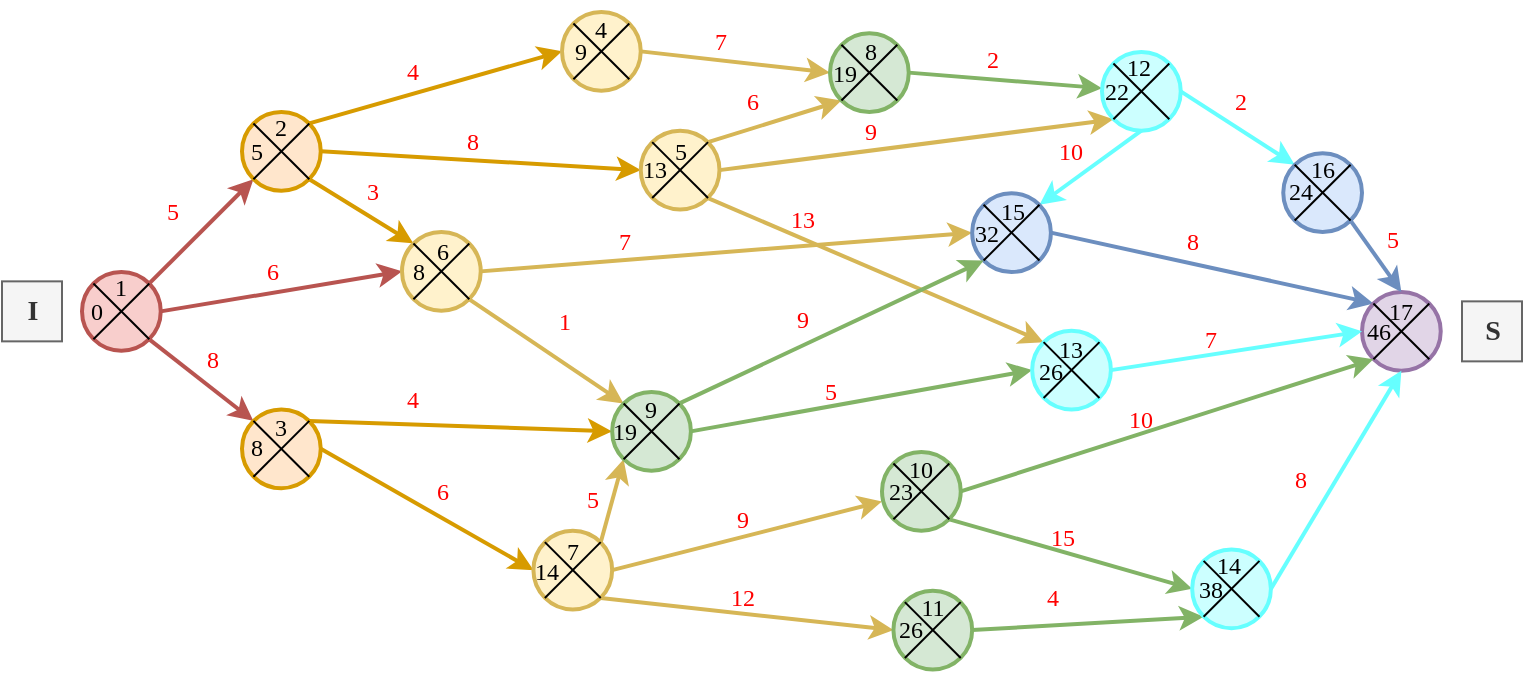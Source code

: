 <mxfile version="20.3.0" type="device"><diagram id="MQsIh-D7wLSRm_DwoyaF" name="Page-1"><mxGraphModel dx="981" dy="606" grid="1" gridSize="10" guides="1" tooltips="1" connect="1" arrows="1" fold="1" page="1" pageScale="1" pageWidth="827" pageHeight="1169" math="0" shadow="0"><root><mxCell id="0"/><mxCell id="1" parent="0"/><mxCell id="5SuxtGnyOHH9fEi8XAB7-5" style="rounded=0;orthogonalLoop=1;jettySize=auto;html=1;exitX=0.855;exitY=0.145;exitDx=0;exitDy=0;exitPerimeter=0;entryX=0.145;entryY=0.855;entryDx=0;entryDy=0;entryPerimeter=0;fontFamily=Times New Roman;strokeWidth=2;fillColor=#f8cecc;strokeColor=#b85450;fontSource=https%3A%2F%2Ffonts.googleapis.com%2Fcss%3Ffamily%3DTimes%2BNew%2BRoman;" parent="1" source="5SuxtGnyOHH9fEi8XAB7-1" target="5SuxtGnyOHH9fEi8XAB7-2" edge="1"><mxGeometry relative="1" as="geometry"/></mxCell><mxCell id="5SuxtGnyOHH9fEi8XAB7-6" style="edgeStyle=none;rounded=0;orthogonalLoop=1;jettySize=auto;html=1;exitX=0.855;exitY=0.855;exitDx=0;exitDy=0;exitPerimeter=0;entryX=0.145;entryY=0.145;entryDx=0;entryDy=0;entryPerimeter=0;strokeWidth=2;fontFamily=Times New Roman;fillColor=#f8cecc;strokeColor=#b85450;fontSource=https%3A%2F%2Ffonts.googleapis.com%2Fcss%3Ffamily%3DTimes%2BNew%2BRoman;" parent="1" source="5SuxtGnyOHH9fEi8XAB7-1" target="5SuxtGnyOHH9fEi8XAB7-3" edge="1"><mxGeometry relative="1" as="geometry"><mxPoint x="79.371" y="253.031" as="sourcePoint"/></mxGeometry></mxCell><mxCell id="5SuxtGnyOHH9fEi8XAB7-7" style="edgeStyle=none;rounded=0;orthogonalLoop=1;jettySize=auto;html=1;exitX=1;exitY=0.5;exitDx=0;exitDy=0;exitPerimeter=0;entryX=0;entryY=0.5;entryDx=0;entryDy=0;entryPerimeter=0;strokeWidth=2;fontFamily=Times New Roman;fillColor=#f8cecc;strokeColor=#b85450;fontSource=https%3A%2F%2Ffonts.googleapis.com%2Fcss%3Ffamily%3DTimes%2BNew%2BRoman;" parent="1" source="5SuxtGnyOHH9fEi8XAB7-1" target="5SuxtGnyOHH9fEi8XAB7-4" edge="1"><mxGeometry relative="1" as="geometry"/></mxCell><mxCell id="5SuxtGnyOHH9fEi8XAB7-1" value="" style="verticalLabelPosition=middle;verticalAlign=middle;html=1;shape=mxgraph.flowchart.on-page_reference;fontFamily=Times New Roman;strokeWidth=2;labelPosition=center;align=center;fillColor=#f8cecc;strokeColor=#b85450;fontSource=https%3A%2F%2Ffonts.googleapis.com%2Fcss%3Ffamily%3DTimes%2BNew%2BRoman;" parent="1" vertex="1"><mxGeometry x="40" y="200" width="39.37" height="39.37" as="geometry"/></mxCell><mxCell id="5SuxtGnyOHH9fEi8XAB7-8" style="edgeStyle=none;rounded=0;orthogonalLoop=1;jettySize=auto;html=1;exitX=0.855;exitY=0.855;exitDx=0;exitDy=0;exitPerimeter=0;entryX=0.145;entryY=0.145;entryDx=0;entryDy=0;entryPerimeter=0;strokeWidth=2;fontFamily=Times New Roman;fillColor=#ffe6cc;strokeColor=#d79b00;fontSource=https%3A%2F%2Ffonts.googleapis.com%2Fcss%3Ffamily%3DTimes%2BNew%2BRoman;" parent="1" source="5SuxtGnyOHH9fEi8XAB7-2" target="5SuxtGnyOHH9fEi8XAB7-4" edge="1"><mxGeometry relative="1" as="geometry"/></mxCell><mxCell id="5SuxtGnyOHH9fEi8XAB7-10" style="edgeStyle=none;rounded=0;orthogonalLoop=1;jettySize=auto;html=1;exitX=0.855;exitY=0.145;exitDx=0;exitDy=0;exitPerimeter=0;entryX=0;entryY=0.5;entryDx=0;entryDy=0;entryPerimeter=0;strokeWidth=2;fontFamily=Times New Roman;fillColor=#ffe6cc;strokeColor=#d79b00;fontSource=https%3A%2F%2Ffonts.googleapis.com%2Fcss%3Ffamily%3DTimes%2BNew%2BRoman;" parent="1" source="5SuxtGnyOHH9fEi8XAB7-2" target="5SuxtGnyOHH9fEi8XAB7-9" edge="1"><mxGeometry relative="1" as="geometry"/></mxCell><mxCell id="5SuxtGnyOHH9fEi8XAB7-12" style="edgeStyle=none;rounded=0;orthogonalLoop=1;jettySize=auto;html=1;exitX=1;exitY=0.5;exitDx=0;exitDy=0;exitPerimeter=0;entryX=0;entryY=0.5;entryDx=0;entryDy=0;entryPerimeter=0;strokeWidth=2;fontFamily=Times New Roman;fillColor=#ffe6cc;strokeColor=#d79b00;fontSource=https%3A%2F%2Ffonts.googleapis.com%2Fcss%3Ffamily%3DTimes%2BNew%2BRoman;" parent="1" source="5SuxtGnyOHH9fEi8XAB7-2" target="5SuxtGnyOHH9fEi8XAB7-11" edge="1"><mxGeometry relative="1" as="geometry"/></mxCell><mxCell id="5SuxtGnyOHH9fEi8XAB7-2" value="" style="verticalLabelPosition=middle;verticalAlign=middle;html=1;shape=mxgraph.flowchart.on-page_reference;fontFamily=Times New Roman;strokeWidth=2;labelPosition=center;align=center;fillColor=#ffe6cc;strokeColor=#d79b00;fontSource=https%3A%2F%2Ffonts.googleapis.com%2Fcss%3Ffamily%3DTimes%2BNew%2BRoman;" parent="1" vertex="1"><mxGeometry x="120" y="120" width="39.37" height="39.37" as="geometry"/></mxCell><mxCell id="5SuxtGnyOHH9fEi8XAB7-29" style="edgeStyle=none;rounded=0;orthogonalLoop=1;jettySize=auto;html=1;exitX=1;exitY=0.5;exitDx=0;exitDy=0;exitPerimeter=0;entryX=0;entryY=0.5;entryDx=0;entryDy=0;entryPerimeter=0;strokeWidth=2;fontFamily=Times New Roman;fillColor=#ffe6cc;strokeColor=#d79b00;fontSource=https%3A%2F%2Ffonts.googleapis.com%2Fcss%3Ffamily%3DTimes%2BNew%2BRoman;" parent="1" source="5SuxtGnyOHH9fEi8XAB7-3" target="5SuxtGnyOHH9fEi8XAB7-28" edge="1"><mxGeometry relative="1" as="geometry"/></mxCell><mxCell id="5SuxtGnyOHH9fEi8XAB7-32" style="edgeStyle=none;rounded=0;orthogonalLoop=1;jettySize=auto;html=1;exitX=0.855;exitY=0.145;exitDx=0;exitDy=0;exitPerimeter=0;entryX=0;entryY=0.5;entryDx=0;entryDy=0;entryPerimeter=0;strokeWidth=2;fontFamily=Times New Roman;fillColor=#ffe6cc;strokeColor=#d79b00;fontSource=https%3A%2F%2Ffonts.googleapis.com%2Fcss%3Ffamily%3DTimes%2BNew%2BRoman;" parent="1" source="5SuxtGnyOHH9fEi8XAB7-3" target="5SuxtGnyOHH9fEi8XAB7-31" edge="1"><mxGeometry relative="1" as="geometry"/></mxCell><mxCell id="5SuxtGnyOHH9fEi8XAB7-3" value="" style="verticalLabelPosition=middle;verticalAlign=middle;html=1;shape=mxgraph.flowchart.on-page_reference;fontFamily=Times New Roman;strokeWidth=2;labelPosition=center;align=center;fillColor=#ffe6cc;strokeColor=#d79b00;fontSource=https%3A%2F%2Ffonts.googleapis.com%2Fcss%3Ffamily%3DTimes%2BNew%2BRoman;" parent="1" vertex="1"><mxGeometry x="120" y="268.74" width="39.37" height="39.37" as="geometry"/></mxCell><mxCell id="5SuxtGnyOHH9fEi8XAB7-21" style="edgeStyle=none;rounded=0;orthogonalLoop=1;jettySize=auto;html=1;exitX=1;exitY=0.5;exitDx=0;exitDy=0;exitPerimeter=0;entryX=0;entryY=0.5;entryDx=0;entryDy=0;entryPerimeter=0;strokeWidth=2;fontFamily=Times New Roman;fillColor=#fff2cc;strokeColor=#d6b656;fontSource=https%3A%2F%2Ffonts.googleapis.com%2Fcss%3Ffamily%3DTimes%2BNew%2BRoman;" parent="1" source="5SuxtGnyOHH9fEi8XAB7-4" target="5SuxtGnyOHH9fEi8XAB7-20" edge="1"><mxGeometry relative="1" as="geometry"/></mxCell><mxCell id="5SuxtGnyOHH9fEi8XAB7-44" style="edgeStyle=none;rounded=0;orthogonalLoop=1;jettySize=auto;html=1;exitX=0.855;exitY=0.855;exitDx=0;exitDy=0;exitPerimeter=0;entryX=0.145;entryY=0.145;entryDx=0;entryDy=0;entryPerimeter=0;strokeWidth=2;fontFamily=Times New Roman;fillColor=#fff2cc;strokeColor=#d6b656;fontSource=https%3A%2F%2Ffonts.googleapis.com%2Fcss%3Ffamily%3DTimes%2BNew%2BRoman;" parent="1" source="5SuxtGnyOHH9fEi8XAB7-4" target="5SuxtGnyOHH9fEi8XAB7-31" edge="1"><mxGeometry relative="1" as="geometry"/></mxCell><mxCell id="5SuxtGnyOHH9fEi8XAB7-4" value="" style="verticalLabelPosition=middle;verticalAlign=middle;html=1;shape=mxgraph.flowchart.on-page_reference;fontFamily=Times New Roman;strokeWidth=2;labelPosition=center;align=center;fillColor=#fff2cc;strokeColor=#d6b656;fontSource=https%3A%2F%2Ffonts.googleapis.com%2Fcss%3Ffamily%3DTimes%2BNew%2BRoman;" parent="1" vertex="1"><mxGeometry x="200" y="180" width="39.37" height="39.37" as="geometry"/></mxCell><mxCell id="5SuxtGnyOHH9fEi8XAB7-14" style="edgeStyle=none;rounded=0;orthogonalLoop=1;jettySize=auto;html=1;exitX=1;exitY=0.5;exitDx=0;exitDy=0;exitPerimeter=0;entryX=0;entryY=0.5;entryDx=0;entryDy=0;entryPerimeter=0;strokeWidth=2;fontFamily=Times New Roman;fillColor=#fff2cc;strokeColor=#d6b656;fontSource=https%3A%2F%2Ffonts.googleapis.com%2Fcss%3Ffamily%3DTimes%2BNew%2BRoman;" parent="1" source="5SuxtGnyOHH9fEi8XAB7-9" target="5SuxtGnyOHH9fEi8XAB7-13" edge="1"><mxGeometry relative="1" as="geometry"/></mxCell><mxCell id="5SuxtGnyOHH9fEi8XAB7-9" value="" style="verticalLabelPosition=middle;verticalAlign=middle;html=1;shape=mxgraph.flowchart.on-page_reference;fontFamily=Times New Roman;strokeWidth=2;labelPosition=center;align=center;fillColor=#fff2cc;strokeColor=#d6b656;fontSource=https%3A%2F%2Ffonts.googleapis.com%2Fcss%3Ffamily%3DTimes%2BNew%2BRoman;" parent="1" vertex="1"><mxGeometry x="280" y="70" width="39.37" height="39.37" as="geometry"/></mxCell><mxCell id="5SuxtGnyOHH9fEi8XAB7-16" style="edgeStyle=none;rounded=0;orthogonalLoop=1;jettySize=auto;html=1;exitX=0.855;exitY=0.145;exitDx=0;exitDy=0;exitPerimeter=0;entryX=0.145;entryY=0.855;entryDx=0;entryDy=0;entryPerimeter=0;strokeWidth=2;fontFamily=Times New Roman;fillColor=#fff2cc;strokeColor=#d6b656;fontSource=https%3A%2F%2Ffonts.googleapis.com%2Fcss%3Ffamily%3DTimes%2BNew%2BRoman;" parent="1" source="5SuxtGnyOHH9fEi8XAB7-11" target="5SuxtGnyOHH9fEi8XAB7-13" edge="1"><mxGeometry relative="1" as="geometry"/></mxCell><mxCell id="5SuxtGnyOHH9fEi8XAB7-19" style="edgeStyle=none;rounded=0;orthogonalLoop=1;jettySize=auto;html=1;exitX=1;exitY=0.5;exitDx=0;exitDy=0;exitPerimeter=0;entryX=0.145;entryY=0.855;entryDx=0;entryDy=0;entryPerimeter=0;strokeWidth=2;fontFamily=Times New Roman;fillColor=#fff2cc;strokeColor=#d6b656;fontSource=https%3A%2F%2Ffonts.googleapis.com%2Fcss%3Ffamily%3DTimes%2BNew%2BRoman;" parent="1" source="5SuxtGnyOHH9fEi8XAB7-11" target="5SuxtGnyOHH9fEi8XAB7-17" edge="1"><mxGeometry relative="1" as="geometry"/></mxCell><mxCell id="5SuxtGnyOHH9fEi8XAB7-49" style="edgeStyle=none;rounded=0;orthogonalLoop=1;jettySize=auto;html=1;exitX=0.855;exitY=0.855;exitDx=0;exitDy=0;exitPerimeter=0;entryX=0.145;entryY=0.145;entryDx=0;entryDy=0;entryPerimeter=0;strokeWidth=2;fontFamily=Times New Roman;fillColor=#fff2cc;strokeColor=#d6b656;fontSource=https%3A%2F%2Ffonts.googleapis.com%2Fcss%3Ffamily%3DTimes%2BNew%2BRoman;" parent="1" source="5SuxtGnyOHH9fEi8XAB7-11" target="5SuxtGnyOHH9fEi8XAB7-46" edge="1"><mxGeometry relative="1" as="geometry"/></mxCell><mxCell id="5SuxtGnyOHH9fEi8XAB7-11" value="" style="verticalLabelPosition=middle;verticalAlign=middle;html=1;shape=mxgraph.flowchart.on-page_reference;fontFamily=Times New Roman;strokeWidth=2;labelPosition=center;align=center;fillColor=#fff2cc;strokeColor=#d6b656;fontSource=https%3A%2F%2Ffonts.googleapis.com%2Fcss%3Ffamily%3DTimes%2BNew%2BRoman;" parent="1" vertex="1"><mxGeometry x="319.37" y="129.37" width="39.37" height="39.37" as="geometry"/></mxCell><mxCell id="5SuxtGnyOHH9fEi8XAB7-18" style="edgeStyle=none;rounded=0;orthogonalLoop=1;jettySize=auto;html=1;exitX=1;exitY=0.5;exitDx=0;exitDy=0;exitPerimeter=0;strokeWidth=2;fontFamily=Times New Roman;fillColor=#d5e8d4;strokeColor=#82b366;fontSource=https%3A%2F%2Ffonts.googleapis.com%2Fcss%3Ffamily%3DTimes%2BNew%2BRoman;" parent="1" source="5SuxtGnyOHH9fEi8XAB7-13" target="5SuxtGnyOHH9fEi8XAB7-17" edge="1"><mxGeometry relative="1" as="geometry"/></mxCell><mxCell id="5SuxtGnyOHH9fEi8XAB7-13" value="" style="verticalLabelPosition=middle;verticalAlign=middle;html=1;shape=mxgraph.flowchart.on-page_reference;fontFamily=Times New Roman;strokeWidth=2;labelPosition=center;align=center;fillColor=#d5e8d4;strokeColor=#82b366;fontSource=https%3A%2F%2Ffonts.googleapis.com%2Fcss%3Ffamily%3DTimes%2BNew%2BRoman;" parent="1" vertex="1"><mxGeometry x="414" y="80.63" width="39.37" height="39.37" as="geometry"/></mxCell><mxCell id="5SuxtGnyOHH9fEi8XAB7-23" style="edgeStyle=none;rounded=0;orthogonalLoop=1;jettySize=auto;html=1;exitX=0.5;exitY=1;exitDx=0;exitDy=0;exitPerimeter=0;entryX=0.855;entryY=0.145;entryDx=0;entryDy=0;entryPerimeter=0;strokeWidth=2;fontFamily=Times New Roman;strokeColor=#66FFFF;fontSource=https%3A%2F%2Ffonts.googleapis.com%2Fcss%3Ffamily%3DTimes%2BNew%2BRoman;" parent="1" source="5SuxtGnyOHH9fEi8XAB7-17" target="5SuxtGnyOHH9fEi8XAB7-20" edge="1"><mxGeometry relative="1" as="geometry"/></mxCell><mxCell id="5SuxtGnyOHH9fEi8XAB7-26" style="edgeStyle=none;rounded=0;orthogonalLoop=1;jettySize=auto;html=1;exitX=1;exitY=0.5;exitDx=0;exitDy=0;exitPerimeter=0;entryX=0.145;entryY=0.145;entryDx=0;entryDy=0;entryPerimeter=0;strokeWidth=2;fontFamily=Times New Roman;strokeColor=#66FFFF;fontSource=https%3A%2F%2Ffonts.googleapis.com%2Fcss%3Ffamily%3DTimes%2BNew%2BRoman;" parent="1" source="5SuxtGnyOHH9fEi8XAB7-17" target="5SuxtGnyOHH9fEi8XAB7-25" edge="1"><mxGeometry relative="1" as="geometry"/></mxCell><mxCell id="5SuxtGnyOHH9fEi8XAB7-17" value="" style="verticalLabelPosition=middle;verticalAlign=middle;html=1;shape=mxgraph.flowchart.on-page_reference;fontFamily=Times New Roman;strokeWidth=2;labelPosition=center;align=center;fillColor=#CCFFFF;strokeColor=#66FFFF;fontSource=https%3A%2F%2Ffonts.googleapis.com%2Fcss%3Ffamily%3DTimes%2BNew%2BRoman;" parent="1" vertex="1"><mxGeometry x="550" y="90" width="39.37" height="39.37" as="geometry"/></mxCell><mxCell id="5SuxtGnyOHH9fEi8XAB7-24" style="edgeStyle=none;rounded=0;orthogonalLoop=1;jettySize=auto;html=1;exitX=1;exitY=0.5;exitDx=0;exitDy=0;exitPerimeter=0;entryX=0.145;entryY=0.145;entryDx=0;entryDy=0;entryPerimeter=0;strokeWidth=2;fontFamily=Times New Roman;fillColor=#dae8fc;strokeColor=#6c8ebf;fontSource=https%3A%2F%2Ffonts.googleapis.com%2Fcss%3Ffamily%3DTimes%2BNew%2BRoman;" parent="1" source="5SuxtGnyOHH9fEi8XAB7-20" target="5SuxtGnyOHH9fEi8XAB7-22" edge="1"><mxGeometry relative="1" as="geometry"/></mxCell><mxCell id="5SuxtGnyOHH9fEi8XAB7-20" value="" style="verticalLabelPosition=middle;verticalAlign=middle;html=1;shape=mxgraph.flowchart.on-page_reference;fontFamily=Times New Roman;strokeWidth=2;labelPosition=center;align=center;fillColor=#dae8fc;strokeColor=#6c8ebf;fontSource=https%3A%2F%2Ffonts.googleapis.com%2Fcss%3Ffamily%3DTimes%2BNew%2BRoman;" parent="1" vertex="1"><mxGeometry x="485.08" y="160.63" width="39.37" height="39.37" as="geometry"/></mxCell><mxCell id="5SuxtGnyOHH9fEi8XAB7-22" value="" style="verticalLabelPosition=middle;verticalAlign=middle;html=1;shape=mxgraph.flowchart.on-page_reference;fontFamily=Times New Roman;strokeWidth=2;labelPosition=center;align=center;fillColor=#e1d5e7;strokeColor=#9673a6;fontSource=https%3A%2F%2Ffonts.googleapis.com%2Fcss%3Ffamily%3DTimes%2BNew%2BRoman;" parent="1" vertex="1"><mxGeometry x="680" y="210" width="39.37" height="39.37" as="geometry"/></mxCell><mxCell id="5SuxtGnyOHH9fEi8XAB7-27" style="edgeStyle=none;rounded=0;orthogonalLoop=1;jettySize=auto;html=1;entryX=0.5;entryY=0;entryDx=0;entryDy=0;entryPerimeter=0;strokeWidth=2;fontFamily=Times New Roman;exitX=0.855;exitY=0.855;exitDx=0;exitDy=0;exitPerimeter=0;fillColor=#dae8fc;strokeColor=#6c8ebf;fontSource=https%3A%2F%2Ffonts.googleapis.com%2Fcss%3Ffamily%3DTimes%2BNew%2BRoman;" parent="1" source="5SuxtGnyOHH9fEi8XAB7-25" target="5SuxtGnyOHH9fEi8XAB7-22" edge="1"><mxGeometry relative="1" as="geometry"><mxPoint x="650" y="170" as="sourcePoint"/></mxGeometry></mxCell><mxCell id="5SuxtGnyOHH9fEi8XAB7-25" value="" style="verticalLabelPosition=middle;verticalAlign=middle;html=1;shape=mxgraph.flowchart.on-page_reference;fontFamily=Times New Roman;strokeWidth=2;labelPosition=center;align=center;fillColor=#dae8fc;strokeColor=#6c8ebf;fontSource=https%3A%2F%2Ffonts.googleapis.com%2Fcss%3Ffamily%3DTimes%2BNew%2BRoman;" parent="1" vertex="1"><mxGeometry x="640.63" y="140.63" width="39.37" height="39.37" as="geometry"/></mxCell><mxCell id="5SuxtGnyOHH9fEi8XAB7-35" style="edgeStyle=none;rounded=0;orthogonalLoop=1;jettySize=auto;html=1;exitX=0.855;exitY=0.145;exitDx=0;exitDy=0;exitPerimeter=0;entryX=0.145;entryY=0.855;entryDx=0;entryDy=0;entryPerimeter=0;strokeWidth=2;fontFamily=Times New Roman;fillColor=#fff2cc;strokeColor=#d6b656;fontSource=https%3A%2F%2Ffonts.googleapis.com%2Fcss%3Ffamily%3DTimes%2BNew%2BRoman;" parent="1" source="5SuxtGnyOHH9fEi8XAB7-28" target="5SuxtGnyOHH9fEi8XAB7-31" edge="1"><mxGeometry relative="1" as="geometry"/></mxCell><mxCell id="5SuxtGnyOHH9fEi8XAB7-36" style="edgeStyle=none;rounded=0;orthogonalLoop=1;jettySize=auto;html=1;exitX=1;exitY=0.5;exitDx=0;exitDy=0;exitPerimeter=0;strokeWidth=2;fontFamily=Times New Roman;fillColor=#fff2cc;strokeColor=#d6b656;fontSource=https%3A%2F%2Ffonts.googleapis.com%2Fcss%3Ffamily%3DTimes%2BNew%2BRoman;" parent="1" source="5SuxtGnyOHH9fEi8XAB7-28" target="5SuxtGnyOHH9fEi8XAB7-33" edge="1"><mxGeometry relative="1" as="geometry"/></mxCell><mxCell id="5SuxtGnyOHH9fEi8XAB7-37" style="edgeStyle=none;rounded=0;orthogonalLoop=1;jettySize=auto;html=1;exitX=0.855;exitY=0.855;exitDx=0;exitDy=0;exitPerimeter=0;entryX=0;entryY=0.5;entryDx=0;entryDy=0;entryPerimeter=0;strokeWidth=2;fontFamily=Times New Roman;fillColor=#fff2cc;strokeColor=#d6b656;fontSource=https%3A%2F%2Ffonts.googleapis.com%2Fcss%3Ffamily%3DTimes%2BNew%2BRoman;" parent="1" source="5SuxtGnyOHH9fEi8XAB7-28" target="5SuxtGnyOHH9fEi8XAB7-34" edge="1"><mxGeometry relative="1" as="geometry"/></mxCell><mxCell id="5SuxtGnyOHH9fEi8XAB7-28" value="" style="verticalLabelPosition=middle;verticalAlign=middle;html=1;shape=mxgraph.flowchart.on-page_reference;fontFamily=Times New Roman;strokeWidth=2;labelPosition=center;align=center;fillColor=#fff2cc;strokeColor=#d6b656;fontSource=https%3A%2F%2Ffonts.googleapis.com%2Fcss%3Ffamily%3DTimes%2BNew%2BRoman;" parent="1" vertex="1"><mxGeometry x="265.71" y="329.37" width="39.37" height="39.37" as="geometry"/></mxCell><mxCell id="5SuxtGnyOHH9fEi8XAB7-43" style="edgeStyle=none;rounded=0;orthogonalLoop=1;jettySize=auto;html=1;exitX=0.855;exitY=0.145;exitDx=0;exitDy=0;exitPerimeter=0;entryX=0.145;entryY=0.855;entryDx=0;entryDy=0;entryPerimeter=0;strokeWidth=2;fontFamily=Times New Roman;fillColor=#d5e8d4;strokeColor=#82b366;fontSource=https%3A%2F%2Ffonts.googleapis.com%2Fcss%3Ffamily%3DTimes%2BNew%2BRoman;" parent="1" source="5SuxtGnyOHH9fEi8XAB7-31" target="5SuxtGnyOHH9fEi8XAB7-20" edge="1"><mxGeometry relative="1" as="geometry"/></mxCell><mxCell id="5SuxtGnyOHH9fEi8XAB7-47" style="edgeStyle=none;rounded=0;orthogonalLoop=1;jettySize=auto;html=1;exitX=1;exitY=0.5;exitDx=0;exitDy=0;exitPerimeter=0;entryX=0;entryY=0.5;entryDx=0;entryDy=0;entryPerimeter=0;strokeWidth=2;fontFamily=Times New Roman;fillColor=#d5e8d4;strokeColor=#82b366;fontSource=https%3A%2F%2Ffonts.googleapis.com%2Fcss%3Ffamily%3DTimes%2BNew%2BRoman;" parent="1" source="5SuxtGnyOHH9fEi8XAB7-31" target="5SuxtGnyOHH9fEi8XAB7-46" edge="1"><mxGeometry relative="1" as="geometry"/></mxCell><mxCell id="5SuxtGnyOHH9fEi8XAB7-31" value="" style="verticalLabelPosition=middle;verticalAlign=middle;html=1;shape=mxgraph.flowchart.on-page_reference;fontFamily=Times New Roman;strokeWidth=2;labelPosition=center;align=center;fillColor=#d5e8d4;strokeColor=#82b366;fontSource=https%3A%2F%2Ffonts.googleapis.com%2Fcss%3Ffamily%3DTimes%2BNew%2BRoman;" parent="1" vertex="1"><mxGeometry x="305.08" y="260" width="39.37" height="39.37" as="geometry"/></mxCell><mxCell id="5SuxtGnyOHH9fEi8XAB7-40" style="edgeStyle=none;rounded=0;orthogonalLoop=1;jettySize=auto;html=1;exitX=0.855;exitY=0.855;exitDx=0;exitDy=0;exitPerimeter=0;entryX=0;entryY=0.5;entryDx=0;entryDy=0;entryPerimeter=0;strokeWidth=2;fontFamily=Times New Roman;fillColor=#d5e8d4;strokeColor=#82b366;fontSource=https%3A%2F%2Ffonts.googleapis.com%2Fcss%3Ffamily%3DTimes%2BNew%2BRoman;" parent="1" source="5SuxtGnyOHH9fEi8XAB7-33" target="5SuxtGnyOHH9fEi8XAB7-38" edge="1"><mxGeometry relative="1" as="geometry"/></mxCell><mxCell id="5SuxtGnyOHH9fEi8XAB7-42" style="edgeStyle=none;rounded=0;orthogonalLoop=1;jettySize=auto;html=1;exitX=1;exitY=0.5;exitDx=0;exitDy=0;exitPerimeter=0;entryX=0.145;entryY=0.855;entryDx=0;entryDy=0;entryPerimeter=0;strokeWidth=2;fontFamily=Times New Roman;fillColor=#d5e8d4;strokeColor=#82b366;fontSource=https%3A%2F%2Ffonts.googleapis.com%2Fcss%3Ffamily%3DTimes%2BNew%2BRoman;" parent="1" source="5SuxtGnyOHH9fEi8XAB7-33" target="5SuxtGnyOHH9fEi8XAB7-22" edge="1"><mxGeometry relative="1" as="geometry"><mxPoint x="691.419" y="263.031" as="targetPoint"/></mxGeometry></mxCell><mxCell id="5SuxtGnyOHH9fEi8XAB7-33" value="" style="verticalLabelPosition=middle;verticalAlign=middle;html=1;shape=mxgraph.flowchart.on-page_reference;fontFamily=Times New Roman;strokeWidth=2;labelPosition=center;align=center;fillColor=#d5e8d4;strokeColor=#82b366;fontSource=https%3A%2F%2Ffonts.googleapis.com%2Fcss%3Ffamily%3DTimes%2BNew%2BRoman;" parent="1" vertex="1"><mxGeometry x="440" y="290" width="39.37" height="39.37" as="geometry"/></mxCell><mxCell id="5SuxtGnyOHH9fEi8XAB7-39" style="edgeStyle=none;rounded=0;orthogonalLoop=1;jettySize=auto;html=1;exitX=1;exitY=0.5;exitDx=0;exitDy=0;exitPerimeter=0;entryX=0.145;entryY=0.855;entryDx=0;entryDy=0;entryPerimeter=0;strokeWidth=2;fontFamily=Times New Roman;fillColor=#d5e8d4;strokeColor=#82b366;fontSource=https%3A%2F%2Ffonts.googleapis.com%2Fcss%3Ffamily%3DTimes%2BNew%2BRoman;" parent="1" source="5SuxtGnyOHH9fEi8XAB7-34" target="5SuxtGnyOHH9fEi8XAB7-38" edge="1"><mxGeometry relative="1" as="geometry"/></mxCell><mxCell id="5SuxtGnyOHH9fEi8XAB7-34" value="" style="verticalLabelPosition=middle;verticalAlign=middle;html=1;shape=mxgraph.flowchart.on-page_reference;fontFamily=Times New Roman;strokeWidth=2;labelPosition=center;align=center;fillColor=#d5e8d4;strokeColor=#82b366;fontSource=https%3A%2F%2Ffonts.googleapis.com%2Fcss%3Ffamily%3DTimes%2BNew%2BRoman;" parent="1" vertex="1"><mxGeometry x="445.71" y="359.37" width="39.37" height="39.37" as="geometry"/></mxCell><mxCell id="5SuxtGnyOHH9fEi8XAB7-41" style="edgeStyle=none;rounded=0;orthogonalLoop=1;jettySize=auto;html=1;exitX=1;exitY=0.5;exitDx=0;exitDy=0;exitPerimeter=0;entryX=0.5;entryY=1;entryDx=0;entryDy=0;entryPerimeter=0;strokeWidth=2;fontFamily=Times New Roman;strokeColor=#66FFFF;fontSource=https%3A%2F%2Ffonts.googleapis.com%2Fcss%3Ffamily%3DTimes%2BNew%2BRoman;" parent="1" source="5SuxtGnyOHH9fEi8XAB7-38" target="5SuxtGnyOHH9fEi8XAB7-22" edge="1"><mxGeometry relative="1" as="geometry"><mxPoint x="705.395" y="268.74" as="targetPoint"/></mxGeometry></mxCell><mxCell id="5SuxtGnyOHH9fEi8XAB7-38" value="" style="verticalLabelPosition=middle;verticalAlign=middle;html=1;shape=mxgraph.flowchart.on-page_reference;fontFamily=Times New Roman;strokeWidth=2;labelPosition=center;align=center;fillColor=#CCFFFF;strokeColor=#66FFFF;fontSource=https%3A%2F%2Ffonts.googleapis.com%2Fcss%3Ffamily%3DTimes%2BNew%2BRoman;" parent="1" vertex="1"><mxGeometry x="595.08" y="338.74" width="39.37" height="39.37" as="geometry"/></mxCell><mxCell id="5SuxtGnyOHH9fEi8XAB7-48" style="edgeStyle=none;rounded=0;orthogonalLoop=1;jettySize=auto;html=1;exitX=1;exitY=0.5;exitDx=0;exitDy=0;exitPerimeter=0;entryX=0;entryY=0.5;entryDx=0;entryDy=0;entryPerimeter=0;strokeWidth=2;fontFamily=Times New Roman;strokeColor=#66FFFF;fontSource=https%3A%2F%2Ffonts.googleapis.com%2Fcss%3Ffamily%3DTimes%2BNew%2BRoman;" parent="1" source="5SuxtGnyOHH9fEi8XAB7-46" target="5SuxtGnyOHH9fEi8XAB7-22" edge="1"><mxGeometry relative="1" as="geometry"/></mxCell><mxCell id="5SuxtGnyOHH9fEi8XAB7-46" value="" style="verticalLabelPosition=middle;verticalAlign=middle;html=1;shape=mxgraph.flowchart.on-page_reference;fontFamily=Times New Roman;strokeWidth=2;labelPosition=center;align=center;fillColor=#CCFFFF;strokeColor=#66FFFF;fontSource=https%3A%2F%2Ffonts.googleapis.com%2Fcss%3Ffamily%3DTimes%2BNew%2BRoman;" parent="1" vertex="1"><mxGeometry x="515.08" y="229.37" width="39.37" height="39.37" as="geometry"/></mxCell><mxCell id="ZdY3px1G-lkqcd75GAGL-1" value="I" style="text;html=1;align=center;verticalAlign=middle;resizable=0;points=[];autosize=1;strokeColor=#666666;fillColor=#f5f5f5;fontSize=14;fontFamily=Times New Roman;fontStyle=1;fontColor=#333333;fontSource=https%3A%2F%2Ffonts.googleapis.com%2Fcss%3Ffamily%3DTimes%2BNew%2BRoman;" parent="1" vertex="1"><mxGeometry y="204.68" width="30" height="30" as="geometry"/></mxCell><mxCell id="ZdY3px1G-lkqcd75GAGL-3" value="S" style="text;html=1;align=center;verticalAlign=middle;resizable=0;points=[];autosize=1;fontSize=14;fontFamily=Times New Roman;fontStyle=1;fontSource=https%3A%2F%2Ffonts.googleapis.com%2Fcss%3Ffamily%3DTimes%2BNew%2BRoman;fillColor=#f5f5f5;fontColor=#333333;strokeColor=#666666;" parent="1" vertex="1"><mxGeometry x="730" y="214.68" width="30" height="30" as="geometry"/></mxCell><mxCell id="fQNNJw4snZWG0NeG726C-1" value="5" style="text;html=1;align=center;verticalAlign=middle;resizable=0;points=[];autosize=1;strokeColor=none;fillColor=none;fontFamily=Times New Roman;fontColor=#FF0000;fontSource=https%3A%2F%2Ffonts.googleapis.com%2Fcss%3Ffamily%3DTimes%2BNew%2BRoman;" parent="1" vertex="1"><mxGeometry x="70" y="155" width="30" height="30" as="geometry"/></mxCell><mxCell id="fQNNJw4snZWG0NeG726C-2" value="6" style="text;html=1;align=center;verticalAlign=middle;resizable=0;points=[];autosize=1;strokeColor=none;fillColor=none;fontFamily=Times New Roman;fontColor=#FF0000;fontSource=https%3A%2F%2Ffonts.googleapis.com%2Fcss%3Ffamily%3DTimes%2BNew%2BRoman;" parent="1" vertex="1"><mxGeometry x="120" y="185" width="30" height="30" as="geometry"/></mxCell><mxCell id="fQNNJw4snZWG0NeG726C-3" value="8" style="text;html=1;align=center;verticalAlign=middle;resizable=0;points=[];autosize=1;strokeColor=none;fillColor=none;fontFamily=Times New Roman;fontColor=#FF0000;fontSource=https%3A%2F%2Ffonts.googleapis.com%2Fcss%3Ffamily%3DTimes%2BNew%2BRoman;" parent="1" vertex="1"><mxGeometry x="90" y="229.37" width="30" height="30" as="geometry"/></mxCell><mxCell id="fQNNJw4snZWG0NeG726C-4" value="3" style="text;html=1;align=center;verticalAlign=middle;resizable=0;points=[];autosize=1;strokeColor=none;fillColor=none;fontFamily=Times New Roman;fontColor=#FF0000;fontSource=https%3A%2F%2Ffonts.googleapis.com%2Fcss%3Ffamily%3DTimes%2BNew%2BRoman;" parent="1" vertex="1"><mxGeometry x="170" y="145.31" width="30" height="30" as="geometry"/></mxCell><mxCell id="fQNNJw4snZWG0NeG726C-5" value="8" style="text;html=1;align=center;verticalAlign=middle;resizable=0;points=[];autosize=1;strokeColor=none;fillColor=none;fontFamily=Times New Roman;fontColor=#FF0000;fontSource=https%3A%2F%2Ffonts.googleapis.com%2Fcss%3Ffamily%3DTimes%2BNew%2BRoman;" parent="1" vertex="1"><mxGeometry x="220" y="120" width="30" height="30" as="geometry"/></mxCell><mxCell id="fQNNJw4snZWG0NeG726C-7" value="4" style="text;html=1;align=center;verticalAlign=middle;resizable=0;points=[];autosize=1;strokeColor=none;fillColor=none;fontFamily=Times New Roman;fontColor=#FF0000;fontSource=https%3A%2F%2Ffonts.googleapis.com%2Fcss%3Ffamily%3DTimes%2BNew%2BRoman;" parent="1" vertex="1"><mxGeometry x="190" y="85.31" width="30" height="30" as="geometry"/></mxCell><mxCell id="fQNNJw4snZWG0NeG726C-8" value="7" style="text;html=1;align=center;verticalAlign=middle;resizable=0;points=[];autosize=1;strokeColor=none;fillColor=none;fontFamily=Times New Roman;fontColor=#FF0000;fontSource=https%3A%2F%2Ffonts.googleapis.com%2Fcss%3Ffamily%3DTimes%2BNew%2BRoman;" parent="1" vertex="1"><mxGeometry x="344.45" y="70" width="30" height="30" as="geometry"/></mxCell><mxCell id="fQNNJw4snZWG0NeG726C-9" value="6" style="text;html=1;align=center;verticalAlign=middle;resizable=0;points=[];autosize=1;strokeColor=none;fillColor=none;fontFamily=Times New Roman;fontColor=#FF0000;fontSource=https%3A%2F%2Ffonts.googleapis.com%2Fcss%3Ffamily%3DTimes%2BNew%2BRoman;" parent="1" vertex="1"><mxGeometry x="360" y="100" width="30" height="30" as="geometry"/></mxCell><mxCell id="fQNNJw4snZWG0NeG726C-10" value="9" style="text;html=1;align=center;verticalAlign=middle;resizable=0;points=[];autosize=1;strokeColor=none;fillColor=none;fontFamily=Times New Roman;fontColor=#FF0000;fontSource=https%3A%2F%2Ffonts.googleapis.com%2Fcss%3Ffamily%3DTimes%2BNew%2BRoman;" parent="1" vertex="1"><mxGeometry x="418.69" y="115.31" width="30" height="30" as="geometry"/></mxCell><mxCell id="fQNNJw4snZWG0NeG726C-11" value="13" style="text;html=1;align=center;verticalAlign=middle;resizable=0;points=[];autosize=1;strokeColor=none;fillColor=none;fontFamily=Times New Roman;fontColor=#FF0000;fontSource=https%3A%2F%2Ffonts.googleapis.com%2Fcss%3Ffamily%3DTimes%2BNew%2BRoman;" parent="1" vertex="1"><mxGeometry x="380" y="159.37" width="40" height="30" as="geometry"/></mxCell><mxCell id="fQNNJw4snZWG0NeG726C-12" value="7" style="text;html=1;align=center;verticalAlign=middle;resizable=0;points=[];autosize=1;strokeColor=none;fillColor=none;fontFamily=Times New Roman;fontColor=#FF0000;fontSource=https%3A%2F%2Ffonts.googleapis.com%2Fcss%3Ffamily%3DTimes%2BNew%2BRoman;" parent="1" vertex="1"><mxGeometry x="295.71" y="170" width="30" height="30" as="geometry"/></mxCell><mxCell id="fQNNJw4snZWG0NeG726C-13" value="1" style="text;html=1;align=center;verticalAlign=middle;resizable=0;points=[];autosize=1;strokeColor=none;fillColor=none;fontFamily=Times New Roman;fontColor=#FF0000;fontSource=https%3A%2F%2Ffonts.googleapis.com%2Fcss%3Ffamily%3DTimes%2BNew%2BRoman;" parent="1" vertex="1"><mxGeometry x="265.71" y="210" width="30" height="30" as="geometry"/></mxCell><mxCell id="fQNNJw4snZWG0NeG726C-14" value="4" style="text;html=1;align=center;verticalAlign=middle;resizable=0;points=[];autosize=1;strokeColor=none;fillColor=none;fontFamily=Times New Roman;fontColor=#FF0000;fontSource=https%3A%2F%2Ffonts.googleapis.com%2Fcss%3Ffamily%3DTimes%2BNew%2BRoman;" parent="1" vertex="1"><mxGeometry x="190" y="249.37" width="30" height="30" as="geometry"/></mxCell><mxCell id="fQNNJw4snZWG0NeG726C-16" value="6" style="text;html=1;align=center;verticalAlign=middle;resizable=0;points=[];autosize=1;strokeColor=none;fillColor=none;fontFamily=Times New Roman;fontColor=#FF0000;fontSource=https%3A%2F%2Ffonts.googleapis.com%2Fcss%3Ffamily%3DTimes%2BNew%2BRoman;" parent="1" vertex="1"><mxGeometry x="204.68" y="294.69" width="30" height="30" as="geometry"/></mxCell><mxCell id="fQNNJw4snZWG0NeG726C-17" value="5" style="text;html=1;align=center;verticalAlign=middle;resizable=0;points=[];autosize=1;strokeColor=none;fillColor=none;fontFamily=Times New Roman;fontColor=#FF0000;fontSource=https%3A%2F%2Ffonts.googleapis.com%2Fcss%3Ffamily%3DTimes%2BNew%2BRoman;" parent="1" vertex="1"><mxGeometry x="280" y="299.37" width="30" height="30" as="geometry"/></mxCell><mxCell id="fQNNJw4snZWG0NeG726C-18" value="9" style="text;html=1;align=center;verticalAlign=middle;resizable=0;points=[];autosize=1;strokeColor=none;fillColor=none;fontFamily=Times New Roman;fontColor=#FF0000;fontSource=https%3A%2F%2Ffonts.googleapis.com%2Fcss%3Ffamily%3DTimes%2BNew%2BRoman;" parent="1" vertex="1"><mxGeometry x="355" y="308.74" width="30" height="30" as="geometry"/></mxCell><mxCell id="fQNNJw4snZWG0NeG726C-19" value="12" style="text;html=1;align=center;verticalAlign=middle;resizable=0;points=[];autosize=1;strokeColor=none;fillColor=none;fontFamily=Times New Roman;fontColor=#FF0000;fontSource=https%3A%2F%2Ffonts.googleapis.com%2Fcss%3Ffamily%3DTimes%2BNew%2BRoman;" parent="1" vertex="1"><mxGeometry x="350" y="348.11" width="40" height="30" as="geometry"/></mxCell><mxCell id="fQNNJw4snZWG0NeG726C-20" value="4" style="text;html=1;align=center;verticalAlign=middle;resizable=0;points=[];autosize=1;strokeColor=none;fillColor=none;fontFamily=Times New Roman;fontColor=#FF0000;fontSource=https%3A%2F%2Ffonts.googleapis.com%2Fcss%3Ffamily%3DTimes%2BNew%2BRoman;" parent="1" vertex="1"><mxGeometry x="510" y="348.11" width="30" height="30" as="geometry"/></mxCell><mxCell id="fQNNJw4snZWG0NeG726C-21" value="15" style="text;html=1;align=center;verticalAlign=middle;resizable=0;points=[];autosize=1;strokeColor=none;fillColor=none;fontFamily=Times New Roman;fontColor=#FF0000;fontSource=https%3A%2F%2Ffonts.googleapis.com%2Fcss%3Ffamily%3DTimes%2BNew%2BRoman;" parent="1" vertex="1"><mxGeometry x="510" y="318.11" width="40" height="30" as="geometry"/></mxCell><mxCell id="fQNNJw4snZWG0NeG726C-22" value="10" style="text;html=1;align=center;verticalAlign=middle;resizable=0;points=[];autosize=1;strokeColor=none;fillColor=none;fontFamily=Times New Roman;fontColor=#FF0000;fontSource=https%3A%2F%2Ffonts.googleapis.com%2Fcss%3Ffamily%3DTimes%2BNew%2BRoman;" parent="1" vertex="1"><mxGeometry x="549.37" y="259.37" width="40" height="30" as="geometry"/></mxCell><mxCell id="fQNNJw4snZWG0NeG726C-23" value="8" style="text;html=1;align=center;verticalAlign=middle;resizable=0;points=[];autosize=1;strokeColor=none;fillColor=none;fontFamily=Times New Roman;fontColor=#FF0000;fontSource=https%3A%2F%2Ffonts.googleapis.com%2Fcss%3Ffamily%3DTimes%2BNew%2BRoman;" parent="1" vertex="1"><mxGeometry x="634.45" y="289.37" width="30" height="30" as="geometry"/></mxCell><mxCell id="fQNNJw4snZWG0NeG726C-24" value="5" style="text;html=1;align=center;verticalAlign=middle;resizable=0;points=[];autosize=1;strokeColor=none;fillColor=none;fontFamily=Times New Roman;fontColor=#FF0000;fontSource=https%3A%2F%2Ffonts.googleapis.com%2Fcss%3Ffamily%3DTimes%2BNew%2BRoman;" parent="1" vertex="1"><mxGeometry x="398.74" y="244.68" width="30" height="30" as="geometry"/></mxCell><mxCell id="fQNNJw4snZWG0NeG726C-25" value="7" style="text;html=1;align=center;verticalAlign=middle;resizable=0;points=[];autosize=1;strokeColor=none;fillColor=none;fontFamily=Times New Roman;fontColor=#FF0000;fontSource=https%3A%2F%2Ffonts.googleapis.com%2Fcss%3Ffamily%3DTimes%2BNew%2BRoman;" parent="1" vertex="1"><mxGeometry x="589.37" y="219.37" width="30" height="30" as="geometry"/></mxCell><mxCell id="fQNNJw4snZWG0NeG726C-26" value="8" style="text;html=1;align=center;verticalAlign=middle;resizable=0;points=[];autosize=1;strokeColor=none;fillColor=none;fontFamily=Times New Roman;fontColor=#FF0000;fontSource=https%3A%2F%2Ffonts.googleapis.com%2Fcss%3Ffamily%3DTimes%2BNew%2BRoman;" parent="1" vertex="1"><mxGeometry x="580" y="170" width="30" height="30" as="geometry"/></mxCell><mxCell id="fQNNJw4snZWG0NeG726C-27" value="5" style="text;html=1;align=center;verticalAlign=middle;resizable=0;points=[];autosize=1;strokeColor=none;fillColor=none;fontFamily=Times New Roman;fontColor=#FF0000;fontSource=https%3A%2F%2Ffonts.googleapis.com%2Fcss%3Ffamily%3DTimes%2BNew%2BRoman;" parent="1" vertex="1"><mxGeometry x="680" y="168.74" width="30" height="30" as="geometry"/></mxCell><mxCell id="fQNNJw4snZWG0NeG726C-29" value="2" style="text;html=1;align=center;verticalAlign=middle;resizable=0;points=[];autosize=1;strokeColor=none;fillColor=none;fontFamily=Times New Roman;fontColor=#FF0000;fontSource=https%3A%2F%2Ffonts.googleapis.com%2Fcss%3Ffamily%3DTimes%2BNew%2BRoman;" parent="1" vertex="1"><mxGeometry x="604.45" y="100" width="30" height="30" as="geometry"/></mxCell><mxCell id="fQNNJw4snZWG0NeG726C-31" value="10" style="text;html=1;align=center;verticalAlign=middle;resizable=0;points=[];autosize=1;strokeColor=none;fillColor=none;fontFamily=Times New Roman;fontColor=#FF0000;fontSource=https%3A%2F%2Ffonts.googleapis.com%2Fcss%3Ffamily%3DTimes%2BNew%2BRoman;" parent="1" vertex="1"><mxGeometry x="514.45" y="124.68" width="40" height="30" as="geometry"/></mxCell><mxCell id="fQNNJw4snZWG0NeG726C-32" value="2" style="text;html=1;align=center;verticalAlign=middle;resizable=0;points=[];autosize=1;strokeColor=none;fillColor=none;fontFamily=Times New Roman;fontColor=#FF0000;fontSource=https%3A%2F%2Ffonts.googleapis.com%2Fcss%3Ffamily%3DTimes%2BNew%2BRoman;" parent="1" vertex="1"><mxGeometry x="480" y="79.37" width="30" height="30" as="geometry"/></mxCell><mxCell id="fQNNJw4snZWG0NeG726C-34" value="9" style="text;html=1;align=center;verticalAlign=middle;resizable=0;points=[];autosize=1;strokeColor=none;fillColor=none;fontFamily=Times New Roman;fontColor=#FF0000;fontSource=https%3A%2F%2Ffonts.googleapis.com%2Fcss%3Ffamily%3DTimes%2BNew%2BRoman;" parent="1" vertex="1"><mxGeometry x="385" y="209.37" width="30" height="30" as="geometry"/></mxCell><mxCell id="fQNNJw4snZWG0NeG726C-71" style="rounded=0;orthogonalLoop=1;jettySize=auto;html=1;exitX=0.855;exitY=0.145;exitDx=0;exitDy=0;exitPerimeter=0;entryX=0.145;entryY=0.855;entryDx=0;entryDy=0;entryPerimeter=0;fontFamily=Times New Roman;fontSource=https%3A%2F%2Ffonts.googleapis.com%2Fcss%3Ffamily%3DTimes%2BNew%2BRoman;fontColor=#000000;endArrow=none;endFill=0;" parent="1" source="5SuxtGnyOHH9fEi8XAB7-1" target="5SuxtGnyOHH9fEi8XAB7-1" edge="1"><mxGeometry relative="1" as="geometry"/></mxCell><mxCell id="fQNNJw4snZWG0NeG726C-72" style="edgeStyle=none;rounded=0;orthogonalLoop=1;jettySize=auto;html=1;exitX=0.855;exitY=0.855;exitDx=0;exitDy=0;exitPerimeter=0;entryX=0.145;entryY=0.145;entryDx=0;entryDy=0;entryPerimeter=0;fontFamily=Times New Roman;fontSource=https%3A%2F%2Ffonts.googleapis.com%2Fcss%3Ffamily%3DTimes%2BNew%2BRoman;fontColor=#000000;endArrow=none;endFill=0;" parent="1" source="5SuxtGnyOHH9fEi8XAB7-1" target="5SuxtGnyOHH9fEi8XAB7-1" edge="1"><mxGeometry relative="1" as="geometry"/></mxCell><mxCell id="fQNNJw4snZWG0NeG726C-74" style="edgeStyle=none;rounded=0;orthogonalLoop=1;jettySize=auto;html=1;exitX=0.855;exitY=0.855;exitDx=0;exitDy=0;exitPerimeter=0;entryX=0.145;entryY=0.145;entryDx=0;entryDy=0;entryPerimeter=0;fontFamily=Times New Roman;fontSource=https%3A%2F%2Ffonts.googleapis.com%2Fcss%3Ffamily%3DTimes%2BNew%2BRoman;fontColor=#000000;endArrow=none;endFill=0;" parent="1" source="5SuxtGnyOHH9fEi8XAB7-2" target="5SuxtGnyOHH9fEi8XAB7-2" edge="1"><mxGeometry relative="1" as="geometry"/></mxCell><mxCell id="fQNNJw4snZWG0NeG726C-75" style="edgeStyle=none;rounded=0;orthogonalLoop=1;jettySize=auto;html=1;exitX=0.855;exitY=0.145;exitDx=0;exitDy=0;exitPerimeter=0;entryX=0.145;entryY=0.855;entryDx=0;entryDy=0;entryPerimeter=0;fontFamily=Times New Roman;fontSource=https%3A%2F%2Ffonts.googleapis.com%2Fcss%3Ffamily%3DTimes%2BNew%2BRoman;fontColor=#000000;endArrow=none;endFill=0;" parent="1" source="5SuxtGnyOHH9fEi8XAB7-2" target="5SuxtGnyOHH9fEi8XAB7-2" edge="1"><mxGeometry relative="1" as="geometry"/></mxCell><mxCell id="fQNNJw4snZWG0NeG726C-76" style="edgeStyle=none;rounded=0;orthogonalLoop=1;jettySize=auto;html=1;exitX=0.145;exitY=0.145;exitDx=0;exitDy=0;exitPerimeter=0;entryX=0.855;entryY=0.855;entryDx=0;entryDy=0;entryPerimeter=0;fontFamily=Times New Roman;fontSource=https%3A%2F%2Ffonts.googleapis.com%2Fcss%3Ffamily%3DTimes%2BNew%2BRoman;fontColor=#000000;endArrow=none;endFill=0;" parent="1" source="5SuxtGnyOHH9fEi8XAB7-9" target="5SuxtGnyOHH9fEi8XAB7-9" edge="1"><mxGeometry relative="1" as="geometry"/></mxCell><mxCell id="fQNNJw4snZWG0NeG726C-77" style="edgeStyle=none;rounded=0;orthogonalLoop=1;jettySize=auto;html=1;exitX=0.855;exitY=0.145;exitDx=0;exitDy=0;exitPerimeter=0;entryX=0.145;entryY=0.855;entryDx=0;entryDy=0;entryPerimeter=0;fontFamily=Times New Roman;fontSource=https%3A%2F%2Ffonts.googleapis.com%2Fcss%3Ffamily%3DTimes%2BNew%2BRoman;fontColor=#000000;endArrow=none;endFill=0;" parent="1" source="5SuxtGnyOHH9fEi8XAB7-9" target="5SuxtGnyOHH9fEi8XAB7-9" edge="1"><mxGeometry relative="1" as="geometry"/></mxCell><mxCell id="fQNNJw4snZWG0NeG726C-79" style="edgeStyle=none;rounded=0;orthogonalLoop=1;jettySize=auto;html=1;exitX=0.855;exitY=0.145;exitDx=0;exitDy=0;exitPerimeter=0;entryX=0.145;entryY=0.855;entryDx=0;entryDy=0;entryPerimeter=0;fontFamily=Times New Roman;fontSource=https%3A%2F%2Ffonts.googleapis.com%2Fcss%3Ffamily%3DTimes%2BNew%2BRoman;fontColor=#000000;endArrow=none;endFill=0;" parent="1" source="5SuxtGnyOHH9fEi8XAB7-11" target="5SuxtGnyOHH9fEi8XAB7-11" edge="1"><mxGeometry relative="1" as="geometry"/></mxCell><mxCell id="fQNNJw4snZWG0NeG726C-80" style="edgeStyle=none;rounded=0;orthogonalLoop=1;jettySize=auto;html=1;exitX=0.855;exitY=0.855;exitDx=0;exitDy=0;exitPerimeter=0;entryX=0.145;entryY=0.145;entryDx=0;entryDy=0;entryPerimeter=0;fontFamily=Times New Roman;fontSource=https%3A%2F%2Ffonts.googleapis.com%2Fcss%3Ffamily%3DTimes%2BNew%2BRoman;fontColor=#000000;endArrow=none;endFill=0;" parent="1" source="5SuxtGnyOHH9fEi8XAB7-11" target="5SuxtGnyOHH9fEi8XAB7-11" edge="1"><mxGeometry relative="1" as="geometry"/></mxCell><mxCell id="fQNNJw4snZWG0NeG726C-81" style="edgeStyle=none;rounded=0;orthogonalLoop=1;jettySize=auto;html=1;exitX=0.855;exitY=0.855;exitDx=0;exitDy=0;exitPerimeter=0;entryX=0.145;entryY=0.145;entryDx=0;entryDy=0;entryPerimeter=0;fontFamily=Times New Roman;fontSource=https%3A%2F%2Ffonts.googleapis.com%2Fcss%3Ffamily%3DTimes%2BNew%2BRoman;fontColor=#000000;endArrow=none;endFill=0;" parent="1" source="5SuxtGnyOHH9fEi8XAB7-13" target="5SuxtGnyOHH9fEi8XAB7-13" edge="1"><mxGeometry relative="1" as="geometry"/></mxCell><mxCell id="fQNNJw4snZWG0NeG726C-82" style="edgeStyle=none;rounded=0;orthogonalLoop=1;jettySize=auto;html=1;exitX=0.855;exitY=0.145;exitDx=0;exitDy=0;exitPerimeter=0;entryX=0.145;entryY=0.855;entryDx=0;entryDy=0;entryPerimeter=0;fontFamily=Times New Roman;fontSource=https%3A%2F%2Ffonts.googleapis.com%2Fcss%3Ffamily%3DTimes%2BNew%2BRoman;fontColor=#000000;endArrow=none;endFill=0;" parent="1" source="5SuxtGnyOHH9fEi8XAB7-13" target="5SuxtGnyOHH9fEi8XAB7-13" edge="1"><mxGeometry relative="1" as="geometry"/></mxCell><mxCell id="fQNNJw4snZWG0NeG726C-83" style="edgeStyle=none;rounded=0;orthogonalLoop=1;jettySize=auto;html=1;exitX=0.855;exitY=0.145;exitDx=0;exitDy=0;exitPerimeter=0;entryX=0.145;entryY=0.855;entryDx=0;entryDy=0;entryPerimeter=0;fontFamily=Times New Roman;fontSource=https%3A%2F%2Ffonts.googleapis.com%2Fcss%3Ffamily%3DTimes%2BNew%2BRoman;fontColor=#000000;endArrow=none;endFill=0;" parent="1" source="5SuxtGnyOHH9fEi8XAB7-28" target="5SuxtGnyOHH9fEi8XAB7-28" edge="1"><mxGeometry relative="1" as="geometry"/></mxCell><mxCell id="fQNNJw4snZWG0NeG726C-84" style="edgeStyle=none;rounded=0;orthogonalLoop=1;jettySize=auto;html=1;exitX=0.855;exitY=0.855;exitDx=0;exitDy=0;exitPerimeter=0;entryX=0.145;entryY=0.145;entryDx=0;entryDy=0;entryPerimeter=0;fontFamily=Times New Roman;fontSource=https%3A%2F%2Ffonts.googleapis.com%2Fcss%3Ffamily%3DTimes%2BNew%2BRoman;fontColor=#000000;endArrow=none;endFill=0;" parent="1" source="5SuxtGnyOHH9fEi8XAB7-28" target="5SuxtGnyOHH9fEi8XAB7-28" edge="1"><mxGeometry relative="1" as="geometry"/></mxCell><mxCell id="fQNNJw4snZWG0NeG726C-85" style="edgeStyle=none;rounded=0;orthogonalLoop=1;jettySize=auto;html=1;exitX=0.855;exitY=0.855;exitDx=0;exitDy=0;exitPerimeter=0;entryX=0.145;entryY=0.145;entryDx=0;entryDy=0;entryPerimeter=0;fontFamily=Times New Roman;fontSource=https%3A%2F%2Ffonts.googleapis.com%2Fcss%3Ffamily%3DTimes%2BNew%2BRoman;fontColor=#000000;endArrow=none;endFill=0;" parent="1" source="5SuxtGnyOHH9fEi8XAB7-31" target="5SuxtGnyOHH9fEi8XAB7-31" edge="1"><mxGeometry relative="1" as="geometry"/></mxCell><mxCell id="fQNNJw4snZWG0NeG726C-86" style="edgeStyle=none;rounded=0;orthogonalLoop=1;jettySize=auto;html=1;exitX=0.855;exitY=0.145;exitDx=0;exitDy=0;exitPerimeter=0;entryX=0.145;entryY=0.855;entryDx=0;entryDy=0;entryPerimeter=0;fontFamily=Times New Roman;fontSource=https%3A%2F%2Ffonts.googleapis.com%2Fcss%3Ffamily%3DTimes%2BNew%2BRoman;fontColor=#000000;endArrow=none;endFill=0;" parent="1" source="5SuxtGnyOHH9fEi8XAB7-31" target="5SuxtGnyOHH9fEi8XAB7-31" edge="1"><mxGeometry relative="1" as="geometry"/></mxCell><mxCell id="fQNNJw4snZWG0NeG726C-88" style="edgeStyle=none;rounded=0;orthogonalLoop=1;jettySize=auto;html=1;exitX=0.855;exitY=0.145;exitDx=0;exitDy=0;exitPerimeter=0;entryX=0.145;entryY=0.855;entryDx=0;entryDy=0;entryPerimeter=0;fontFamily=Times New Roman;fontSource=https%3A%2F%2Ffonts.googleapis.com%2Fcss%3Ffamily%3DTimes%2BNew%2BRoman;fontColor=#000000;endArrow=none;endFill=0;" parent="1" source="5SuxtGnyOHH9fEi8XAB7-33" target="5SuxtGnyOHH9fEi8XAB7-33" edge="1"><mxGeometry relative="1" as="geometry"/></mxCell><mxCell id="fQNNJw4snZWG0NeG726C-89" style="edgeStyle=none;rounded=0;orthogonalLoop=1;jettySize=auto;html=1;exitX=0.855;exitY=0.855;exitDx=0;exitDy=0;exitPerimeter=0;entryX=0.145;entryY=0.145;entryDx=0;entryDy=0;entryPerimeter=0;fontFamily=Times New Roman;fontSource=https%3A%2F%2Ffonts.googleapis.com%2Fcss%3Ffamily%3DTimes%2BNew%2BRoman;fontColor=#000000;endArrow=none;endFill=0;" parent="1" source="5SuxtGnyOHH9fEi8XAB7-33" target="5SuxtGnyOHH9fEi8XAB7-33" edge="1"><mxGeometry relative="1" as="geometry"/></mxCell><mxCell id="fQNNJw4snZWG0NeG726C-90" style="edgeStyle=none;rounded=0;orthogonalLoop=1;jettySize=auto;html=1;exitX=0.855;exitY=0.145;exitDx=0;exitDy=0;exitPerimeter=0;entryX=0.145;entryY=0.855;entryDx=0;entryDy=0;entryPerimeter=0;fontFamily=Times New Roman;fontSource=https%3A%2F%2Ffonts.googleapis.com%2Fcss%3Ffamily%3DTimes%2BNew%2BRoman;fontColor=#000000;endArrow=none;endFill=0;" parent="1" source="5SuxtGnyOHH9fEi8XAB7-34" target="5SuxtGnyOHH9fEi8XAB7-34" edge="1"><mxGeometry relative="1" as="geometry"/></mxCell><mxCell id="fQNNJw4snZWG0NeG726C-91" style="edgeStyle=none;rounded=0;orthogonalLoop=1;jettySize=auto;html=1;exitX=0.855;exitY=0.855;exitDx=0;exitDy=0;exitPerimeter=0;entryX=0.145;entryY=0.145;entryDx=0;entryDy=0;entryPerimeter=0;fontFamily=Times New Roman;fontSource=https%3A%2F%2Ffonts.googleapis.com%2Fcss%3Ffamily%3DTimes%2BNew%2BRoman;fontColor=#000000;endArrow=none;endFill=0;" parent="1" source="5SuxtGnyOHH9fEi8XAB7-34" target="5SuxtGnyOHH9fEi8XAB7-34" edge="1"><mxGeometry relative="1" as="geometry"/></mxCell><mxCell id="fQNNJw4snZWG0NeG726C-92" style="edgeStyle=none;rounded=0;orthogonalLoop=1;jettySize=auto;html=1;exitX=0.145;exitY=0.145;exitDx=0;exitDy=0;exitPerimeter=0;entryX=0.855;entryY=0.855;entryDx=0;entryDy=0;entryPerimeter=0;fontFamily=Times New Roman;fontSource=https%3A%2F%2Ffonts.googleapis.com%2Fcss%3Ffamily%3DTimes%2BNew%2BRoman;fontColor=#000000;endArrow=none;endFill=0;" parent="1" source="5SuxtGnyOHH9fEi8XAB7-38" target="5SuxtGnyOHH9fEi8XAB7-38" edge="1"><mxGeometry relative="1" as="geometry"/></mxCell><mxCell id="fQNNJw4snZWG0NeG726C-93" style="edgeStyle=none;rounded=0;orthogonalLoop=1;jettySize=auto;html=1;exitX=0.855;exitY=0.145;exitDx=0;exitDy=0;exitPerimeter=0;entryX=0.145;entryY=0.855;entryDx=0;entryDy=0;entryPerimeter=0;fontFamily=Times New Roman;fontSource=https%3A%2F%2Ffonts.googleapis.com%2Fcss%3Ffamily%3DTimes%2BNew%2BRoman;fontColor=#000000;endArrow=none;endFill=0;" parent="1" source="5SuxtGnyOHH9fEi8XAB7-38" target="5SuxtGnyOHH9fEi8XAB7-38" edge="1"><mxGeometry relative="1" as="geometry"/></mxCell><mxCell id="fQNNJw4snZWG0NeG726C-94" style="edgeStyle=none;rounded=0;orthogonalLoop=1;jettySize=auto;html=1;exitX=0.855;exitY=0.145;exitDx=0;exitDy=0;exitPerimeter=0;entryX=0.145;entryY=0.855;entryDx=0;entryDy=0;entryPerimeter=0;fontFamily=Times New Roman;fontSource=https%3A%2F%2Ffonts.googleapis.com%2Fcss%3Ffamily%3DTimes%2BNew%2BRoman;fontColor=#000000;endArrow=none;endFill=0;" parent="1" source="5SuxtGnyOHH9fEi8XAB7-46" target="5SuxtGnyOHH9fEi8XAB7-46" edge="1"><mxGeometry relative="1" as="geometry"/></mxCell><mxCell id="fQNNJw4snZWG0NeG726C-96" style="edgeStyle=none;rounded=0;orthogonalLoop=1;jettySize=auto;html=1;exitX=0.855;exitY=0.855;exitDx=0;exitDy=0;exitPerimeter=0;entryX=0.145;entryY=0.145;entryDx=0;entryDy=0;entryPerimeter=0;fontFamily=Times New Roman;fontSource=https%3A%2F%2Ffonts.googleapis.com%2Fcss%3Ffamily%3DTimes%2BNew%2BRoman;fontColor=#000000;endArrow=none;endFill=0;" parent="1" source="5SuxtGnyOHH9fEi8XAB7-46" target="5SuxtGnyOHH9fEi8XAB7-46" edge="1"><mxGeometry relative="1" as="geometry"/></mxCell><mxCell id="fQNNJw4snZWG0NeG726C-97" style="edgeStyle=none;rounded=0;orthogonalLoop=1;jettySize=auto;html=1;exitX=0.145;exitY=0.145;exitDx=0;exitDy=0;exitPerimeter=0;entryX=0.855;entryY=0.855;entryDx=0;entryDy=0;entryPerimeter=0;fontFamily=Times New Roman;fontSource=https%3A%2F%2Ffonts.googleapis.com%2Fcss%3Ffamily%3DTimes%2BNew%2BRoman;fontColor=#000000;endArrow=none;endFill=0;" parent="1" source="5SuxtGnyOHH9fEi8XAB7-22" target="5SuxtGnyOHH9fEi8XAB7-22" edge="1"><mxGeometry relative="1" as="geometry"/></mxCell><mxCell id="fQNNJw4snZWG0NeG726C-98" style="edgeStyle=none;rounded=0;orthogonalLoop=1;jettySize=auto;html=1;exitX=0.855;exitY=0.145;exitDx=0;exitDy=0;exitPerimeter=0;entryX=0.145;entryY=0.855;entryDx=0;entryDy=0;entryPerimeter=0;fontFamily=Times New Roman;fontSource=https%3A%2F%2Ffonts.googleapis.com%2Fcss%3Ffamily%3DTimes%2BNew%2BRoman;fontColor=#000000;endArrow=none;endFill=0;" parent="1" source="5SuxtGnyOHH9fEi8XAB7-22" target="5SuxtGnyOHH9fEi8XAB7-22" edge="1"><mxGeometry relative="1" as="geometry"/></mxCell><mxCell id="fQNNJw4snZWG0NeG726C-100" style="edgeStyle=none;rounded=0;orthogonalLoop=1;jettySize=auto;html=1;exitX=0.855;exitY=0.855;exitDx=0;exitDy=0;exitPerimeter=0;entryX=0.145;entryY=0.145;entryDx=0;entryDy=0;entryPerimeter=0;fontFamily=Times New Roman;fontSource=https%3A%2F%2Ffonts.googleapis.com%2Fcss%3Ffamily%3DTimes%2BNew%2BRoman;fontColor=#000000;endArrow=none;endFill=0;" parent="1" source="5SuxtGnyOHH9fEi8XAB7-25" target="5SuxtGnyOHH9fEi8XAB7-25" edge="1"><mxGeometry relative="1" as="geometry"/></mxCell><mxCell id="fQNNJw4snZWG0NeG726C-101" style="edgeStyle=none;rounded=0;orthogonalLoop=1;jettySize=auto;html=1;exitX=0.855;exitY=0.145;exitDx=0;exitDy=0;exitPerimeter=0;entryX=0.145;entryY=0.855;entryDx=0;entryDy=0;entryPerimeter=0;fontFamily=Times New Roman;fontSource=https%3A%2F%2Ffonts.googleapis.com%2Fcss%3Ffamily%3DTimes%2BNew%2BRoman;fontColor=#000000;endArrow=none;endFill=0;" parent="1" source="5SuxtGnyOHH9fEi8XAB7-25" target="5SuxtGnyOHH9fEi8XAB7-25" edge="1"><mxGeometry relative="1" as="geometry"/></mxCell><mxCell id="fQNNJw4snZWG0NeG726C-102" style="edgeStyle=none;rounded=0;orthogonalLoop=1;jettySize=auto;html=1;exitX=0.855;exitY=0.855;exitDx=0;exitDy=0;exitPerimeter=0;entryX=0.145;entryY=0.145;entryDx=0;entryDy=0;entryPerimeter=0;fontFamily=Times New Roman;fontSource=https%3A%2F%2Ffonts.googleapis.com%2Fcss%3Ffamily%3DTimes%2BNew%2BRoman;fontColor=#000000;endArrow=none;endFill=0;" parent="1" source="5SuxtGnyOHH9fEi8XAB7-17" target="5SuxtGnyOHH9fEi8XAB7-17" edge="1"><mxGeometry relative="1" as="geometry"/></mxCell><mxCell id="fQNNJw4snZWG0NeG726C-103" style="edgeStyle=none;rounded=0;orthogonalLoop=1;jettySize=auto;html=1;exitX=0.855;exitY=0.145;exitDx=0;exitDy=0;exitPerimeter=0;entryX=0.145;entryY=0.855;entryDx=0;entryDy=0;entryPerimeter=0;fontFamily=Times New Roman;fontSource=https%3A%2F%2Ffonts.googleapis.com%2Fcss%3Ffamily%3DTimes%2BNew%2BRoman;fontColor=#000000;endArrow=none;endFill=0;" parent="1" source="5SuxtGnyOHH9fEi8XAB7-17" target="5SuxtGnyOHH9fEi8XAB7-17" edge="1"><mxGeometry relative="1" as="geometry"/></mxCell><mxCell id="fQNNJw4snZWG0NeG726C-104" style="edgeStyle=none;rounded=0;orthogonalLoop=1;jettySize=auto;html=1;exitX=0.855;exitY=0.145;exitDx=0;exitDy=0;exitPerimeter=0;entryX=0.145;entryY=0.855;entryDx=0;entryDy=0;entryPerimeter=0;fontFamily=Times New Roman;fontSource=https%3A%2F%2Ffonts.googleapis.com%2Fcss%3Ffamily%3DTimes%2BNew%2BRoman;fontColor=#000000;endArrow=none;endFill=0;" parent="1" source="5SuxtGnyOHH9fEi8XAB7-20" target="5SuxtGnyOHH9fEi8XAB7-20" edge="1"><mxGeometry relative="1" as="geometry"/></mxCell><mxCell id="fQNNJw4snZWG0NeG726C-105" style="edgeStyle=none;rounded=0;orthogonalLoop=1;jettySize=auto;html=1;exitX=0.855;exitY=0.855;exitDx=0;exitDy=0;exitPerimeter=0;entryX=0.145;entryY=0.145;entryDx=0;entryDy=0;entryPerimeter=0;fontFamily=Times New Roman;fontSource=https%3A%2F%2Ffonts.googleapis.com%2Fcss%3Ffamily%3DTimes%2BNew%2BRoman;fontColor=#000000;endArrow=none;endFill=0;" parent="1" source="5SuxtGnyOHH9fEi8XAB7-20" target="5SuxtGnyOHH9fEi8XAB7-20" edge="1"><mxGeometry relative="1" as="geometry"/></mxCell><mxCell id="fQNNJw4snZWG0NeG726C-106" style="edgeStyle=none;rounded=0;orthogonalLoop=1;jettySize=auto;html=1;exitX=0.855;exitY=0.145;exitDx=0;exitDy=0;exitPerimeter=0;entryX=0.145;entryY=0.855;entryDx=0;entryDy=0;entryPerimeter=0;fontFamily=Times New Roman;fontSource=https%3A%2F%2Ffonts.googleapis.com%2Fcss%3Ffamily%3DTimes%2BNew%2BRoman;fontColor=#000000;endArrow=none;endFill=0;" parent="1" source="5SuxtGnyOHH9fEi8XAB7-4" target="5SuxtGnyOHH9fEi8XAB7-4" edge="1"><mxGeometry relative="1" as="geometry"/></mxCell><mxCell id="fQNNJw4snZWG0NeG726C-107" style="edgeStyle=none;rounded=0;orthogonalLoop=1;jettySize=auto;html=1;exitX=0.855;exitY=0.855;exitDx=0;exitDy=0;exitPerimeter=0;entryX=0.145;entryY=0.145;entryDx=0;entryDy=0;entryPerimeter=0;fontFamily=Times New Roman;fontSource=https%3A%2F%2Ffonts.googleapis.com%2Fcss%3Ffamily%3DTimes%2BNew%2BRoman;fontColor=#000000;endArrow=none;endFill=0;" parent="1" source="5SuxtGnyOHH9fEi8XAB7-4" target="5SuxtGnyOHH9fEi8XAB7-4" edge="1"><mxGeometry relative="1" as="geometry"/></mxCell><mxCell id="fQNNJw4snZWG0NeG726C-108" style="edgeStyle=none;rounded=0;orthogonalLoop=1;jettySize=auto;html=1;exitX=0.145;exitY=0.145;exitDx=0;exitDy=0;exitPerimeter=0;entryX=0.855;entryY=0.855;entryDx=0;entryDy=0;entryPerimeter=0;fontFamily=Times New Roman;fontSource=https%3A%2F%2Ffonts.googleapis.com%2Fcss%3Ffamily%3DTimes%2BNew%2BRoman;fontColor=#000000;endArrow=none;endFill=0;" parent="1" source="5SuxtGnyOHH9fEi8XAB7-3" target="5SuxtGnyOHH9fEi8XAB7-3" edge="1"><mxGeometry relative="1" as="geometry"/></mxCell><mxCell id="fQNNJw4snZWG0NeG726C-109" style="edgeStyle=none;rounded=0;orthogonalLoop=1;jettySize=auto;html=1;exitX=0.855;exitY=0.145;exitDx=0;exitDy=0;exitPerimeter=0;entryX=0.145;entryY=0.855;entryDx=0;entryDy=0;entryPerimeter=0;fontFamily=Times New Roman;fontSource=https%3A%2F%2Ffonts.googleapis.com%2Fcss%3Ffamily%3DTimes%2BNew%2BRoman;fontColor=#000000;endArrow=none;endFill=0;" parent="1" source="5SuxtGnyOHH9fEi8XAB7-3" target="5SuxtGnyOHH9fEi8XAB7-3" edge="1"><mxGeometry relative="1" as="geometry"/></mxCell><mxCell id="fQNNJw4snZWG0NeG726C-110" value="1" style="text;html=1;align=center;verticalAlign=middle;resizable=0;points=[];autosize=1;strokeColor=none;fillColor=none;fontFamily=Times New Roman;fontColor=#000000;fontSource=https%3A%2F%2Ffonts.googleapis.com%2Fcss%3Ffamily%3DTimes%2BNew%2BRoman;" parent="1" vertex="1"><mxGeometry x="43.69" y="193.37" width="30" height="30" as="geometry"/></mxCell><mxCell id="fQNNJw4snZWG0NeG726C-112" value="2" style="text;html=1;align=center;verticalAlign=middle;resizable=0;points=[];autosize=1;strokeColor=none;fillColor=none;fontFamily=Times New Roman;fontColor=#000000;fontSource=https%3A%2F%2Ffonts.googleapis.com%2Fcss%3Ffamily%3DTimes%2BNew%2BRoman;" parent="1" vertex="1"><mxGeometry x="123.68" y="112.63" width="30" height="30" as="geometry"/></mxCell><mxCell id="fQNNJw4snZWG0NeG726C-113" value="3" style="text;html=1;align=center;verticalAlign=middle;resizable=0;points=[];autosize=1;strokeColor=none;fillColor=none;fontFamily=Times New Roman;fontColor=#000000;fontSource=https%3A%2F%2Ffonts.googleapis.com%2Fcss%3Ffamily%3DTimes%2BNew%2BRoman;" parent="1" vertex="1"><mxGeometry x="123.69" y="263.06" width="30" height="30" as="geometry"/></mxCell><mxCell id="fQNNJw4snZWG0NeG726C-114" value="4" style="text;html=1;align=center;verticalAlign=middle;resizable=0;points=[];autosize=1;strokeColor=none;fillColor=none;fontFamily=Times New Roman;fontColor=#000000;fontSource=https%3A%2F%2Ffonts.googleapis.com%2Fcss%3Ffamily%3DTimes%2BNew%2BRoman;" parent="1" vertex="1"><mxGeometry x="284" y="64" width="30" height="30" as="geometry"/></mxCell><mxCell id="fQNNJw4snZWG0NeG726C-115" value="6" style="text;html=1;align=center;verticalAlign=middle;resizable=0;points=[];autosize=1;strokeColor=none;fillColor=none;fontFamily=Times New Roman;fontColor=#000000;fontSource=https%3A%2F%2Ffonts.googleapis.com%2Fcss%3Ffamily%3DTimes%2BNew%2BRoman;" parent="1" vertex="1"><mxGeometry x="204.68" y="174.68" width="30" height="30" as="geometry"/></mxCell><mxCell id="fQNNJw4snZWG0NeG726C-116" value="5" style="text;html=1;align=center;verticalAlign=middle;resizable=0;points=[];autosize=1;strokeColor=none;fillColor=none;fontFamily=Times New Roman;fontColor=#000000;fontSource=https%3A%2F%2Ffonts.googleapis.com%2Fcss%3Ffamily%3DTimes%2BNew%2BRoman;" parent="1" vertex="1"><mxGeometry x="324.05" y="124.68" width="30" height="30" as="geometry"/></mxCell><mxCell id="fQNNJw4snZWG0NeG726C-117" value="7" style="text;html=1;align=center;verticalAlign=middle;resizable=0;points=[];autosize=1;strokeColor=none;fillColor=none;fontFamily=Times New Roman;fontColor=#000000;fontSource=https%3A%2F%2Ffonts.googleapis.com%2Fcss%3Ffamily%3DTimes%2BNew%2BRoman;" parent="1" vertex="1"><mxGeometry x="270.4" y="324.69" width="30" height="30" as="geometry"/></mxCell><mxCell id="fQNNJw4snZWG0NeG726C-119" value="8" style="text;html=1;align=center;verticalAlign=middle;resizable=0;points=[];autosize=1;strokeColor=none;fillColor=none;fontFamily=Times New Roman;fontColor=#000000;fontSource=https%3A%2F%2Ffonts.googleapis.com%2Fcss%3Ffamily%3DTimes%2BNew%2BRoman;" parent="1" vertex="1"><mxGeometry x="418.68" y="74.68" width="30" height="30" as="geometry"/></mxCell><mxCell id="fQNNJw4snZWG0NeG726C-120" value="9" style="text;html=1;align=center;verticalAlign=middle;resizable=0;points=[];autosize=1;strokeColor=none;fillColor=none;fontFamily=Times New Roman;fontColor=#000000;fontSource=https%3A%2F%2Ffonts.googleapis.com%2Fcss%3Ffamily%3DTimes%2BNew%2BRoman;" parent="1" vertex="1"><mxGeometry x="309.45" y="254.37" width="30" height="30" as="geometry"/></mxCell><mxCell id="fQNNJw4snZWG0NeG726C-122" value="10" style="text;html=1;align=center;verticalAlign=middle;resizable=0;points=[];autosize=1;strokeColor=none;fillColor=none;fontFamily=Times New Roman;fontColor=#000000;fontSource=https%3A%2F%2Ffonts.googleapis.com%2Fcss%3Ffamily%3DTimes%2BNew%2BRoman;" parent="1" vertex="1"><mxGeometry x="439.37" y="284.37" width="40" height="30" as="geometry"/></mxCell><mxCell id="fQNNJw4snZWG0NeG726C-123" value="11" style="text;html=1;align=center;verticalAlign=middle;resizable=0;points=[];autosize=1;strokeColor=none;fillColor=none;fontFamily=Times New Roman;fontColor=#000000;fontSource=https%3A%2F%2Ffonts.googleapis.com%2Fcss%3Ffamily%3DTimes%2BNew%2BRoman;" parent="1" vertex="1"><mxGeometry x="444.71" y="352.69" width="40" height="30" as="geometry"/></mxCell><mxCell id="fQNNJw4snZWG0NeG726C-125" value="12" style="text;html=1;align=center;verticalAlign=middle;resizable=0;points=[];autosize=1;strokeColor=none;fillColor=none;fontFamily=Times New Roman;fontColor=#000000;fontSource=https%3A%2F%2Ffonts.googleapis.com%2Fcss%3Ffamily%3DTimes%2BNew%2BRoman;" parent="1" vertex="1"><mxGeometry x="548" y="83.31" width="40" height="30" as="geometry"/></mxCell><mxCell id="fQNNJw4snZWG0NeG726C-126" value="13" style="text;html=1;align=center;verticalAlign=middle;resizable=0;points=[];autosize=1;strokeColor=none;fillColor=none;fontFamily=Times New Roman;fontColor=#000000;fontSource=https%3A%2F%2Ffonts.googleapis.com%2Fcss%3Ffamily%3DTimes%2BNew%2BRoman;" parent="1" vertex="1"><mxGeometry x="514.08" y="224.37" width="40" height="30" as="geometry"/></mxCell><mxCell id="fQNNJw4snZWG0NeG726C-127" value="14" style="text;html=1;align=center;verticalAlign=middle;resizable=0;points=[];autosize=1;strokeColor=none;fillColor=none;fontFamily=Times New Roman;fontColor=#000000;fontSource=https%3A%2F%2Ffonts.googleapis.com%2Fcss%3Ffamily%3DTimes%2BNew%2BRoman;" parent="1" vertex="1"><mxGeometry x="593.45" y="332.37" width="40" height="30" as="geometry"/></mxCell><mxCell id="fQNNJw4snZWG0NeG726C-128" value="15" style="text;html=1;align=center;verticalAlign=middle;resizable=0;points=[];autosize=1;strokeColor=none;fillColor=none;fontFamily=Times New Roman;fontColor=#000000;fontSource=https%3A%2F%2Ffonts.googleapis.com%2Fcss%3Ffamily%3DTimes%2BNew%2BRoman;" parent="1" vertex="1"><mxGeometry x="485.08" y="155" width="40" height="30" as="geometry"/></mxCell><mxCell id="fQNNJw4snZWG0NeG726C-129" value="16" style="text;html=1;align=center;verticalAlign=middle;resizable=0;points=[];autosize=1;strokeColor=none;fillColor=none;fontFamily=Times New Roman;fontColor=#000000;fontSource=https%3A%2F%2Ffonts.googleapis.com%2Fcss%3Ffamily%3DTimes%2BNew%2BRoman;" parent="1" vertex="1"><mxGeometry x="640" y="134.06" width="40" height="30" as="geometry"/></mxCell><mxCell id="fQNNJw4snZWG0NeG726C-130" value="17" style="text;html=1;align=center;verticalAlign=middle;resizable=0;points=[];autosize=1;strokeColor=none;fillColor=none;fontFamily=Times New Roman;fontColor=#000000;fontSource=https%3A%2F%2Ffonts.googleapis.com%2Fcss%3Ffamily%3DTimes%2BNew%2BRoman;" parent="1" vertex="1"><mxGeometry x="679.37" y="204.68" width="40" height="30" as="geometry"/></mxCell><mxCell id="SO0jKfbNgc3TplBW6f7C-1" value="0" style="text;html=1;align=center;verticalAlign=middle;resizable=0;points=[];autosize=1;strokeColor=none;fillColor=none;fontFamily=Times New Roman;fontSource=https%3A%2F%2Ffonts.googleapis.com%2Fcss%3Ffamily%3DTimes%2BNew%2BRoman;" vertex="1" parent="1"><mxGeometry x="32" y="205.06" width="30" height="30" as="geometry"/></mxCell><mxCell id="SO0jKfbNgc3TplBW6f7C-2" value="5" style="text;html=1;align=center;verticalAlign=middle;resizable=0;points=[];autosize=1;strokeColor=none;fillColor=none;fontFamily=Times New Roman;fontSource=https%3A%2F%2Ffonts.googleapis.com%2Fcss%3Ffamily%3DTimes%2BNew%2BRoman;" vertex="1" parent="1"><mxGeometry x="112.37" y="124.68" width="30" height="30" as="geometry"/></mxCell><mxCell id="SO0jKfbNgc3TplBW6f7C-3" value="8" style="text;html=1;align=center;verticalAlign=middle;resizable=0;points=[];autosize=1;strokeColor=none;fillColor=none;fontFamily=Times New Roman;fontSource=https%3A%2F%2Ffonts.googleapis.com%2Fcss%3Ffamily%3DTimes%2BNew%2BRoman;" vertex="1" parent="1"><mxGeometry x="112.37" y="273.42" width="30" height="30" as="geometry"/></mxCell><mxCell id="SO0jKfbNgc3TplBW6f7C-4" value="9" style="text;html=1;align=center;verticalAlign=middle;resizable=0;points=[];autosize=1;strokeColor=none;fillColor=none;fontFamily=Times New Roman;fontSource=https%3A%2F%2Ffonts.googleapis.com%2Fcss%3Ffamily%3DTimes%2BNew%2BRoman;" vertex="1" parent="1"><mxGeometry x="274.37" y="74.68" width="30" height="30" as="geometry"/></mxCell><mxCell id="SO0jKfbNgc3TplBW6f7C-5" value="13" style="text;html=1;align=center;verticalAlign=middle;resizable=0;points=[];autosize=1;strokeColor=none;fillColor=none;fontFamily=Times New Roman;fontSource=https%3A%2F%2Ffonts.googleapis.com%2Fcss%3Ffamily%3DTimes%2BNew%2BRoman;" vertex="1" parent="1"><mxGeometry x="305.71" y="134.06" width="40" height="30" as="geometry"/></mxCell><mxCell id="SO0jKfbNgc3TplBW6f7C-6" value="8" style="text;html=1;align=center;verticalAlign=middle;resizable=0;points=[];autosize=1;strokeColor=none;fillColor=none;fontFamily=Times New Roman;fontSource=https%3A%2F%2Ffonts.googleapis.com%2Fcss%3Ffamily%3DTimes%2BNew%2BRoman;" vertex="1" parent="1"><mxGeometry x="193.0" y="184.68" width="30" height="30" as="geometry"/></mxCell><mxCell id="SO0jKfbNgc3TplBW6f7C-7" value="14" style="text;html=1;align=center;verticalAlign=middle;resizable=0;points=[];autosize=1;strokeColor=none;fillColor=none;fontFamily=Times New Roman;fontSource=https%3A%2F%2Ffonts.googleapis.com%2Fcss%3Ffamily%3DTimes%2BNew%2BRoman;" vertex="1" parent="1"><mxGeometry x="251.71" y="335.43" width="40" height="30" as="geometry"/></mxCell><mxCell id="SO0jKfbNgc3TplBW6f7C-8" value="19" style="text;html=1;align=center;verticalAlign=middle;resizable=0;points=[];autosize=1;strokeColor=none;fillColor=none;fontFamily=Times New Roman;fontSource=https%3A%2F%2Ffonts.googleapis.com%2Fcss%3Ffamily%3DTimes%2BNew%2BRoman;" vertex="1" parent="1"><mxGeometry x="401" y="86.31" width="40" height="30" as="geometry"/></mxCell><mxCell id="SO0jKfbNgc3TplBW6f7C-10" value="19" style="text;html=1;align=center;verticalAlign=middle;resizable=0;points=[];autosize=1;strokeColor=none;fillColor=none;fontFamily=Times New Roman;fontSource=https%3A%2F%2Ffonts.googleapis.com%2Fcss%3Ffamily%3DTimes%2BNew%2BRoman;" vertex="1" parent="1"><mxGeometry x="290.71" y="264.69" width="40" height="30" as="geometry"/></mxCell><mxCell id="SO0jKfbNgc3TplBW6f7C-11" value="23" style="text;html=1;align=center;verticalAlign=middle;resizable=0;points=[];autosize=1;strokeColor=none;fillColor=none;fontFamily=Times New Roman;fontSource=https%3A%2F%2Ffonts.googleapis.com%2Fcss%3Ffamily%3DTimes%2BNew%2BRoman;" vertex="1" parent="1"><mxGeometry x="428.74" y="294.69" width="40" height="30" as="geometry"/></mxCell><mxCell id="SO0jKfbNgc3TplBW6f7C-12" value="26" style="text;html=1;align=center;verticalAlign=middle;resizable=0;points=[];autosize=1;strokeColor=none;fillColor=none;fontFamily=Times New Roman;fontSource=https%3A%2F%2Ffonts.googleapis.com%2Fcss%3Ffamily%3DTimes%2BNew%2BRoman;" vertex="1" parent="1"><mxGeometry x="434.08" y="364.06" width="40" height="30" as="geometry"/></mxCell><mxCell id="SO0jKfbNgc3TplBW6f7C-13" value="22" style="text;html=1;align=center;verticalAlign=middle;resizable=0;points=[];autosize=1;strokeColor=none;fillColor=none;fontFamily=Times New Roman;fontSource=https%3A%2F%2Ffonts.googleapis.com%2Fcss%3Ffamily%3DTimes%2BNew%2BRoman;" vertex="1" parent="1"><mxGeometry x="537" y="95" width="40" height="30" as="geometry"/></mxCell><mxCell id="SO0jKfbNgc3TplBW6f7C-14" value="26" style="text;html=1;align=center;verticalAlign=middle;resizable=0;points=[];autosize=1;strokeColor=none;fillColor=none;fontFamily=Times New Roman;fontSource=https%3A%2F%2Ffonts.googleapis.com%2Fcss%3Ffamily%3DTimes%2BNew%2BRoman;" vertex="1" parent="1"><mxGeometry x="504.0" y="235.06" width="40" height="30" as="geometry"/></mxCell><mxCell id="SO0jKfbNgc3TplBW6f7C-15" value="38" style="text;html=1;align=center;verticalAlign=middle;resizable=0;points=[];autosize=1;strokeColor=none;fillColor=none;fontFamily=Times New Roman;fontSource=https%3A%2F%2Ffonts.googleapis.com%2Fcss%3Ffamily%3DTimes%2BNew%2BRoman;" vertex="1" parent="1"><mxGeometry x="584.37" y="344.43" width="40" height="30" as="geometry"/></mxCell><mxCell id="SO0jKfbNgc3TplBW6f7C-16" value="32" style="text;html=1;align=center;verticalAlign=middle;resizable=0;points=[];autosize=1;strokeColor=none;fillColor=none;fontFamily=Times New Roman;fontSource=https%3A%2F%2Ffonts.googleapis.com%2Fcss%3Ffamily%3DTimes%2BNew%2BRoman;" vertex="1" parent="1"><mxGeometry x="472" y="166.31" width="40" height="30" as="geometry"/></mxCell><mxCell id="SO0jKfbNgc3TplBW6f7C-17" value="24" style="text;html=1;align=center;verticalAlign=middle;resizable=0;points=[];autosize=1;strokeColor=none;fillColor=none;fontFamily=Times New Roman;fontSource=https%3A%2F%2Ffonts.googleapis.com%2Fcss%3Ffamily%3DTimes%2BNew%2BRoman;" vertex="1" parent="1"><mxGeometry x="629.45" y="145.31" width="40" height="30" as="geometry"/></mxCell><mxCell id="SO0jKfbNgc3TplBW6f7C-18" value="46" style="text;html=1;align=center;verticalAlign=middle;resizable=0;points=[];autosize=1;strokeColor=none;fillColor=none;fontFamily=Times New Roman;fontSource=https%3A%2F%2Ffonts.googleapis.com%2Fcss%3Ffamily%3DTimes%2BNew%2BRoman;" vertex="1" parent="1"><mxGeometry x="668.45" y="215" width="40" height="30" as="geometry"/></mxCell></root></mxGraphModel></diagram></mxfile>